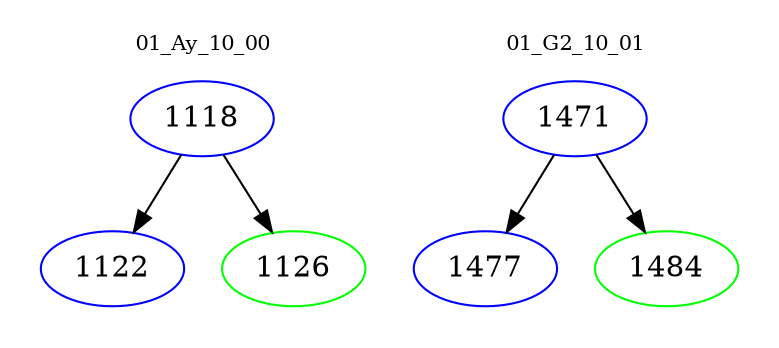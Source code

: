 digraph{
subgraph cluster_0 {
color = white
label = "01_Ay_10_00";
fontsize=10;
T0_1118 [label="1118", color="blue"]
T0_1118 -> T0_1122 [color="black"]
T0_1122 [label="1122", color="blue"]
T0_1118 -> T0_1126 [color="black"]
T0_1126 [label="1126", color="green"]
}
subgraph cluster_1 {
color = white
label = "01_G2_10_01";
fontsize=10;
T1_1471 [label="1471", color="blue"]
T1_1471 -> T1_1477 [color="black"]
T1_1477 [label="1477", color="blue"]
T1_1471 -> T1_1484 [color="black"]
T1_1484 [label="1484", color="green"]
}
}
